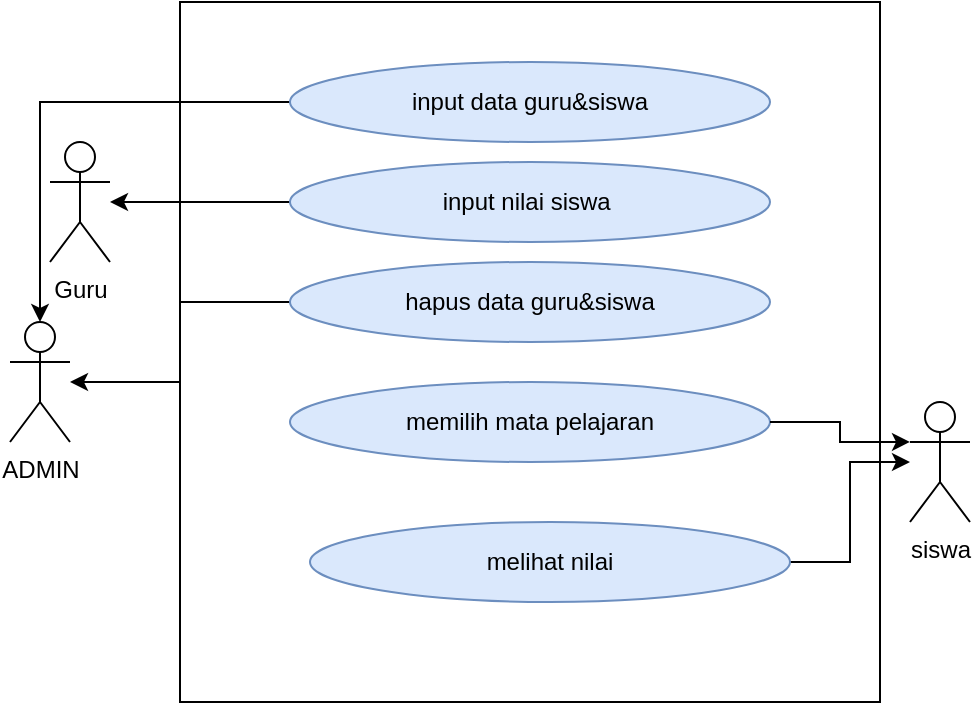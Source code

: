 <mxfile version="28.1.0">
  <diagram name="Page-1" id="ZO2YipCXRjyHem4071_1">
    <mxGraphModel dx="922" dy="498" grid="1" gridSize="10" guides="1" tooltips="1" connect="1" arrows="1" fold="1" page="1" pageScale="1" pageWidth="827" pageHeight="1169" math="0" shadow="0">
      <root>
        <mxCell id="0" />
        <mxCell id="1" parent="0" />
        <mxCell id="D2nYdIhuo-v2FRR_Lx9--2" value="" style="whiteSpace=wrap;html=1;aspect=fixed;" vertex="1" parent="1">
          <mxGeometry x="185" y="60" width="350" height="350" as="geometry" />
        </mxCell>
        <mxCell id="D2nYdIhuo-v2FRR_Lx9--3" value="ADMIN" style="shape=umlActor;verticalLabelPosition=bottom;verticalAlign=top;html=1;outlineConnect=0;" vertex="1" parent="1">
          <mxGeometry x="100" y="220" width="30" height="60" as="geometry" />
        </mxCell>
        <mxCell id="D2nYdIhuo-v2FRR_Lx9--6" value="Guru" style="shape=umlActor;verticalLabelPosition=bottom;verticalAlign=top;html=1;outlineConnect=0;" vertex="1" parent="1">
          <mxGeometry x="120" y="130" width="30" height="60" as="geometry" />
        </mxCell>
        <mxCell id="D2nYdIhuo-v2FRR_Lx9--7" value="siswa" style="shape=umlActor;verticalLabelPosition=bottom;verticalAlign=top;html=1;outlineConnect=0;" vertex="1" parent="1">
          <mxGeometry x="550" y="260" width="30" height="60" as="geometry" />
        </mxCell>
        <mxCell id="D2nYdIhuo-v2FRR_Lx9--23" style="edgeStyle=orthogonalEdgeStyle;rounded=0;orthogonalLoop=1;jettySize=auto;html=1;exitX=0;exitY=0.5;exitDx=0;exitDy=0;" edge="1" parent="1" source="D2nYdIhuo-v2FRR_Lx9--9" target="D2nYdIhuo-v2FRR_Lx9--3">
          <mxGeometry relative="1" as="geometry" />
        </mxCell>
        <mxCell id="D2nYdIhuo-v2FRR_Lx9--9" value="input data guru&amp;amp;siswa" style="ellipse;whiteSpace=wrap;html=1;fillColor=#dae8fc;strokeColor=#6c8ebf;" vertex="1" parent="1">
          <mxGeometry x="240" y="90" width="240" height="40" as="geometry" />
        </mxCell>
        <mxCell id="D2nYdIhuo-v2FRR_Lx9--19" style="edgeStyle=orthogonalEdgeStyle;rounded=0;orthogonalLoop=1;jettySize=auto;html=1;exitX=0;exitY=0.5;exitDx=0;exitDy=0;" edge="1" parent="1" source="D2nYdIhuo-v2FRR_Lx9--11" target="D2nYdIhuo-v2FRR_Lx9--6">
          <mxGeometry relative="1" as="geometry" />
        </mxCell>
        <mxCell id="D2nYdIhuo-v2FRR_Lx9--11" value="input nilai siswa&amp;nbsp;" style="ellipse;whiteSpace=wrap;html=1;fillColor=#dae8fc;strokeColor=#6c8ebf;" vertex="1" parent="1">
          <mxGeometry x="240" y="140" width="240" height="40" as="geometry" />
        </mxCell>
        <mxCell id="D2nYdIhuo-v2FRR_Lx9--18" style="edgeStyle=orthogonalEdgeStyle;rounded=0;orthogonalLoop=1;jettySize=auto;html=1;exitX=0;exitY=0.5;exitDx=0;exitDy=0;" edge="1" parent="1" source="D2nYdIhuo-v2FRR_Lx9--12" target="D2nYdIhuo-v2FRR_Lx9--3">
          <mxGeometry relative="1" as="geometry" />
        </mxCell>
        <mxCell id="D2nYdIhuo-v2FRR_Lx9--12" value="hapus data guru&amp;amp;siswa" style="ellipse;whiteSpace=wrap;html=1;fillColor=#dae8fc;strokeColor=#6c8ebf;" vertex="1" parent="1">
          <mxGeometry x="240" y="190" width="240" height="40" as="geometry" />
        </mxCell>
        <mxCell id="D2nYdIhuo-v2FRR_Lx9--14" value="memilih mata pelajaran" style="ellipse;whiteSpace=wrap;html=1;fillColor=#dae8fc;strokeColor=#6c8ebf;" vertex="1" parent="1">
          <mxGeometry x="240" y="250" width="240" height="40" as="geometry" />
        </mxCell>
        <mxCell id="D2nYdIhuo-v2FRR_Lx9--16" style="edgeStyle=orthogonalEdgeStyle;rounded=0;orthogonalLoop=1;jettySize=auto;html=1;exitX=1;exitY=0.5;exitDx=0;exitDy=0;" edge="1" parent="1" source="D2nYdIhuo-v2FRR_Lx9--15" target="D2nYdIhuo-v2FRR_Lx9--7">
          <mxGeometry relative="1" as="geometry" />
        </mxCell>
        <mxCell id="D2nYdIhuo-v2FRR_Lx9--15" value="melihat nilai" style="ellipse;whiteSpace=wrap;html=1;fillColor=#dae8fc;strokeColor=#6c8ebf;" vertex="1" parent="1">
          <mxGeometry x="250" y="320" width="240" height="40" as="geometry" />
        </mxCell>
        <mxCell id="D2nYdIhuo-v2FRR_Lx9--21" style="edgeStyle=orthogonalEdgeStyle;rounded=0;orthogonalLoop=1;jettySize=auto;html=1;exitX=1;exitY=0.5;exitDx=0;exitDy=0;entryX=0;entryY=0.333;entryDx=0;entryDy=0;entryPerimeter=0;" edge="1" parent="1" source="D2nYdIhuo-v2FRR_Lx9--14" target="D2nYdIhuo-v2FRR_Lx9--7">
          <mxGeometry relative="1" as="geometry" />
        </mxCell>
      </root>
    </mxGraphModel>
  </diagram>
</mxfile>
